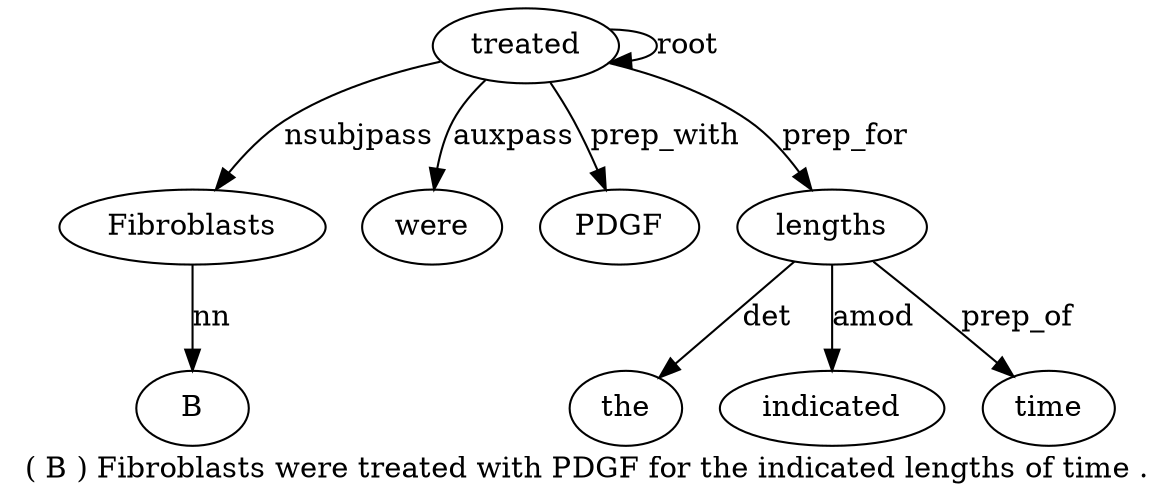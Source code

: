 digraph "( B ) Fibroblasts were treated with PDGF for the indicated lengths of time ." {
label="( B ) Fibroblasts were treated with PDGF for the indicated lengths of time .";
Fibroblasts4 [style=filled, fillcolor=white, label=Fibroblasts];
B2 [style=filled, fillcolor=white, label=B];
Fibroblasts4 -> B2  [label=nn];
treated6 [style=filled, fillcolor=white, label=treated];
treated6 -> Fibroblasts4  [label=nsubjpass];
were5 [style=filled, fillcolor=white, label=were];
treated6 -> were5  [label=auxpass];
treated6 -> treated6  [label=root];
PDGF8 [style=filled, fillcolor=white, label=PDGF];
treated6 -> PDGF8  [label=prep_with];
lengths12 [style=filled, fillcolor=white, label=lengths];
the10 [style=filled, fillcolor=white, label=the];
lengths12 -> the10  [label=det];
indicated11 [style=filled, fillcolor=white, label=indicated];
lengths12 -> indicated11  [label=amod];
treated6 -> lengths12  [label=prep_for];
time14 [style=filled, fillcolor=white, label=time];
lengths12 -> time14  [label=prep_of];
}
